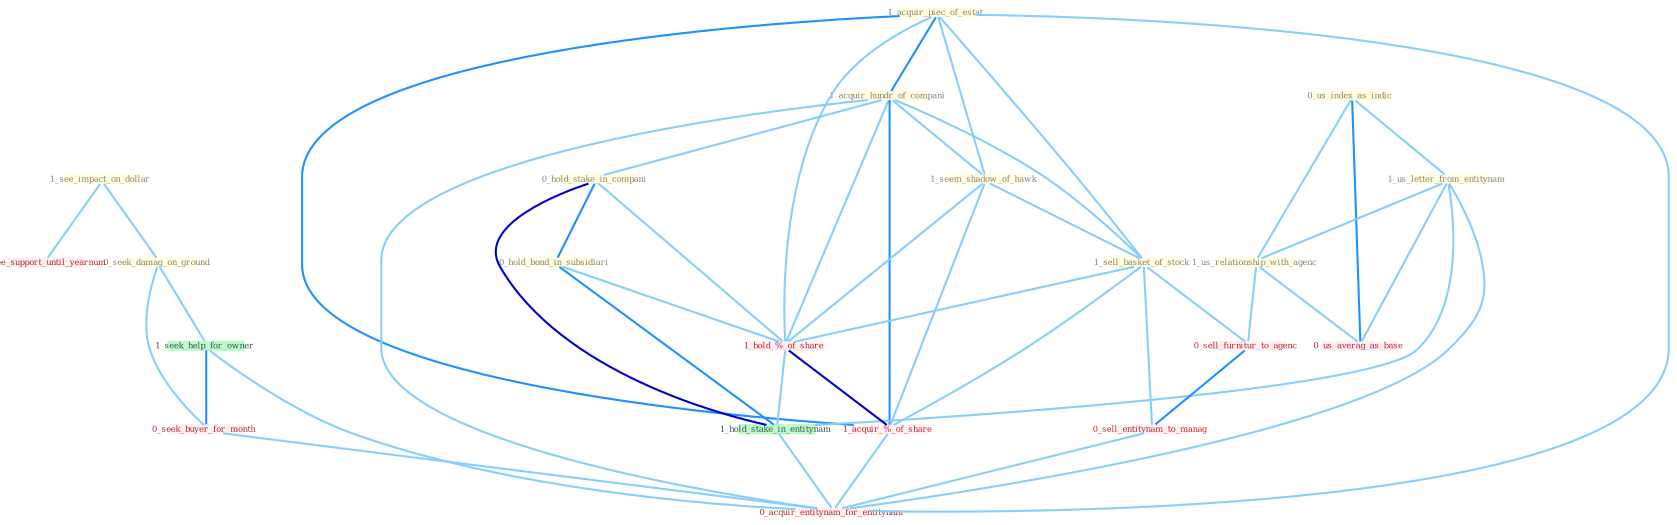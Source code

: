 Graph G{ 
    node
    [shape=polygon,style=filled,width=.5,height=.06,color="#BDFCC9",fixedsize=true,fontsize=4,
    fontcolor="#2f4f4f"];
    {node
    [color="#ffffe0", fontcolor="#8b7d6b"] "1_see_impact_on_dollar " "1_acquir_piec_of_estat " "1_acquir_hundr_of_compani " "0_us_index_as_indic " "1_seem_shadow_of_hawk " "1_us_letter_from_entitynam " "1_sell_basket_of_stock " "1_us_relationship_with_agenc " "0_hold_stake_in_compani " "0_seek_damag_on_ground " "0_hold_bond_in_subsidiari "}
{node [color="#fff0f5", fontcolor="#b22222"] "1_hold_%_of_share " "0_seek_buyer_for_month " "1_acquir_%_of_share " "1_see_support_until_yearnum " "0_sell_furnitur_to_agenc " "0_us_averag_as_base " "0_sell_entitynam_to_manag " "0_acquir_entitynam_for_entitynam "}
edge [color="#B0E2FF"];

	"1_see_impact_on_dollar " -- "0_seek_damag_on_ground " [w="1", color="#87cefa" ];
	"1_see_impact_on_dollar " -- "1_see_support_until_yearnum " [w="1", color="#87cefa" ];
	"1_acquir_piec_of_estat " -- "1_acquir_hundr_of_compani " [w="2", color="#1e90ff" , len=0.8];
	"1_acquir_piec_of_estat " -- "1_seem_shadow_of_hawk " [w="1", color="#87cefa" ];
	"1_acquir_piec_of_estat " -- "1_sell_basket_of_stock " [w="1", color="#87cefa" ];
	"1_acquir_piec_of_estat " -- "1_hold_%_of_share " [w="1", color="#87cefa" ];
	"1_acquir_piec_of_estat " -- "1_acquir_%_of_share " [w="2", color="#1e90ff" , len=0.8];
	"1_acquir_piec_of_estat " -- "0_acquir_entitynam_for_entitynam " [w="1", color="#87cefa" ];
	"1_acquir_hundr_of_compani " -- "1_seem_shadow_of_hawk " [w="1", color="#87cefa" ];
	"1_acquir_hundr_of_compani " -- "1_sell_basket_of_stock " [w="1", color="#87cefa" ];
	"1_acquir_hundr_of_compani " -- "0_hold_stake_in_compani " [w="1", color="#87cefa" ];
	"1_acquir_hundr_of_compani " -- "1_hold_%_of_share " [w="1", color="#87cefa" ];
	"1_acquir_hundr_of_compani " -- "1_acquir_%_of_share " [w="2", color="#1e90ff" , len=0.8];
	"1_acquir_hundr_of_compani " -- "0_acquir_entitynam_for_entitynam " [w="1", color="#87cefa" ];
	"0_us_index_as_indic " -- "1_us_letter_from_entitynam " [w="1", color="#87cefa" ];
	"0_us_index_as_indic " -- "1_us_relationship_with_agenc " [w="1", color="#87cefa" ];
	"0_us_index_as_indic " -- "0_us_averag_as_base " [w="2", color="#1e90ff" , len=0.8];
	"1_seem_shadow_of_hawk " -- "1_sell_basket_of_stock " [w="1", color="#87cefa" ];
	"1_seem_shadow_of_hawk " -- "1_hold_%_of_share " [w="1", color="#87cefa" ];
	"1_seem_shadow_of_hawk " -- "1_acquir_%_of_share " [w="1", color="#87cefa" ];
	"1_us_letter_from_entitynam " -- "1_us_relationship_with_agenc " [w="1", color="#87cefa" ];
	"1_us_letter_from_entitynam " -- "1_hold_stake_in_entitynam " [w="1", color="#87cefa" ];
	"1_us_letter_from_entitynam " -- "0_us_averag_as_base " [w="1", color="#87cefa" ];
	"1_us_letter_from_entitynam " -- "0_acquir_entitynam_for_entitynam " [w="1", color="#87cefa" ];
	"1_sell_basket_of_stock " -- "1_hold_%_of_share " [w="1", color="#87cefa" ];
	"1_sell_basket_of_stock " -- "1_acquir_%_of_share " [w="1", color="#87cefa" ];
	"1_sell_basket_of_stock " -- "0_sell_furnitur_to_agenc " [w="1", color="#87cefa" ];
	"1_sell_basket_of_stock " -- "0_sell_entitynam_to_manag " [w="1", color="#87cefa" ];
	"1_us_relationship_with_agenc " -- "0_sell_furnitur_to_agenc " [w="1", color="#87cefa" ];
	"1_us_relationship_with_agenc " -- "0_us_averag_as_base " [w="1", color="#87cefa" ];
	"0_hold_stake_in_compani " -- "0_hold_bond_in_subsidiari " [w="2", color="#1e90ff" , len=0.8];
	"0_hold_stake_in_compani " -- "1_hold_%_of_share " [w="1", color="#87cefa" ];
	"0_hold_stake_in_compani " -- "1_hold_stake_in_entitynam " [w="3", color="#0000cd" , len=0.6];
	"0_seek_damag_on_ground " -- "1_seek_help_for_owner " [w="1", color="#87cefa" ];
	"0_seek_damag_on_ground " -- "0_seek_buyer_for_month " [w="1", color="#87cefa" ];
	"0_hold_bond_in_subsidiari " -- "1_hold_%_of_share " [w="1", color="#87cefa" ];
	"0_hold_bond_in_subsidiari " -- "1_hold_stake_in_entitynam " [w="2", color="#1e90ff" , len=0.8];
	"1_hold_%_of_share " -- "1_hold_stake_in_entitynam " [w="1", color="#87cefa" ];
	"1_hold_%_of_share " -- "1_acquir_%_of_share " [w="3", color="#0000cd" , len=0.6];
	"1_hold_stake_in_entitynam " -- "0_acquir_entitynam_for_entitynam " [w="1", color="#87cefa" ];
	"1_seek_help_for_owner " -- "0_seek_buyer_for_month " [w="2", color="#1e90ff" , len=0.8];
	"1_seek_help_for_owner " -- "0_acquir_entitynam_for_entitynam " [w="1", color="#87cefa" ];
	"0_seek_buyer_for_month " -- "0_acquir_entitynam_for_entitynam " [w="1", color="#87cefa" ];
	"1_acquir_%_of_share " -- "0_acquir_entitynam_for_entitynam " [w="1", color="#87cefa" ];
	"0_sell_furnitur_to_agenc " -- "0_sell_entitynam_to_manag " [w="2", color="#1e90ff" , len=0.8];
	"0_sell_entitynam_to_manag " -- "0_acquir_entitynam_for_entitynam " [w="1", color="#87cefa" ];
}